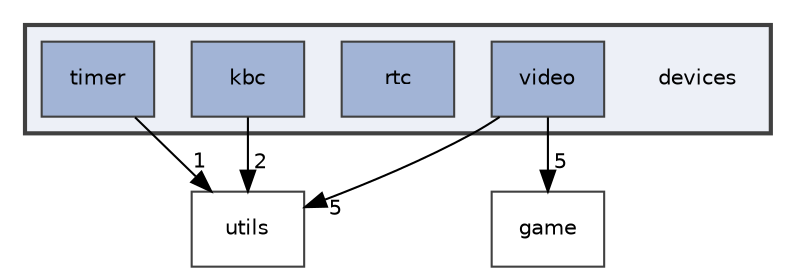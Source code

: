 digraph "devices"
{
 // LATEX_PDF_SIZE
  edge [fontname="Helvetica",fontsize="10",labelfontname="Helvetica",labelfontsize="10"];
  node [fontname="Helvetica",fontsize="10",shape=record];
  compound=true
  subgraph clusterdir_07b86ffc266b39efa5bbdc0e9fdb330a {
    graph [ bgcolor="#edf0f7", pencolor="grey25", style="filled,bold,", label="", fontname="Helvetica", fontsize="10", URL="dir_07b86ffc266b39efa5bbdc0e9fdb330a.html"]
    dir_07b86ffc266b39efa5bbdc0e9fdb330a [shape=plaintext, label="devices"];
  dir_3af4d1ca535b3961e21e07e49e27ae82 [shape=box, label="kbc", style="filled,", fillcolor="#a2b4d6", color="grey25", URL="dir_3af4d1ca535b3961e21e07e49e27ae82.html"];
  dir_81b459bcaae6aaf1389f1ccbe09e6740 [shape=box, label="rtc", style="filled,", fillcolor="#a2b4d6", color="grey25", URL="dir_81b459bcaae6aaf1389f1ccbe09e6740.html"];
  dir_cdc2f91998950c826a14ee9673d4985a [shape=box, label="timer", style="filled,", fillcolor="#a2b4d6", color="grey25", URL="dir_cdc2f91998950c826a14ee9673d4985a.html"];
  dir_3ed26fe71ab2361ae9709bf03fec4536 [shape=box, label="video", style="filled,", fillcolor="#a2b4d6", color="grey25", URL="dir_3ed26fe71ab2361ae9709bf03fec4536.html"];
  }
  dir_cbdb8362360e11eafe2fa3bc74cf0ffd [shape=box, label="utils", style="", fillcolor="#edf0f7", color="grey25", URL="dir_cbdb8362360e11eafe2fa3bc74cf0ffd.html"];
  dir_37c6514aeece95293041e34c0f2e0784 [shape=box, label="game", style="", fillcolor="#edf0f7", color="grey25", URL="dir_37c6514aeece95293041e34c0f2e0784.html"];
  dir_3af4d1ca535b3961e21e07e49e27ae82->dir_cbdb8362360e11eafe2fa3bc74cf0ffd [headlabel="2", labeldistance=1.5 headhref="dir_000002_000005.html"];
  dir_cdc2f91998950c826a14ee9673d4985a->dir_cbdb8362360e11eafe2fa3bc74cf0ffd [headlabel="1", labeldistance=1.5 headhref="dir_000004_000005.html"];
  dir_3ed26fe71ab2361ae9709bf03fec4536->dir_37c6514aeece95293041e34c0f2e0784 [headlabel="5", labeldistance=1.5 headhref="dir_000006_000001.html"];
  dir_3ed26fe71ab2361ae9709bf03fec4536->dir_cbdb8362360e11eafe2fa3bc74cf0ffd [headlabel="5", labeldistance=1.5 headhref="dir_000006_000005.html"];
}
